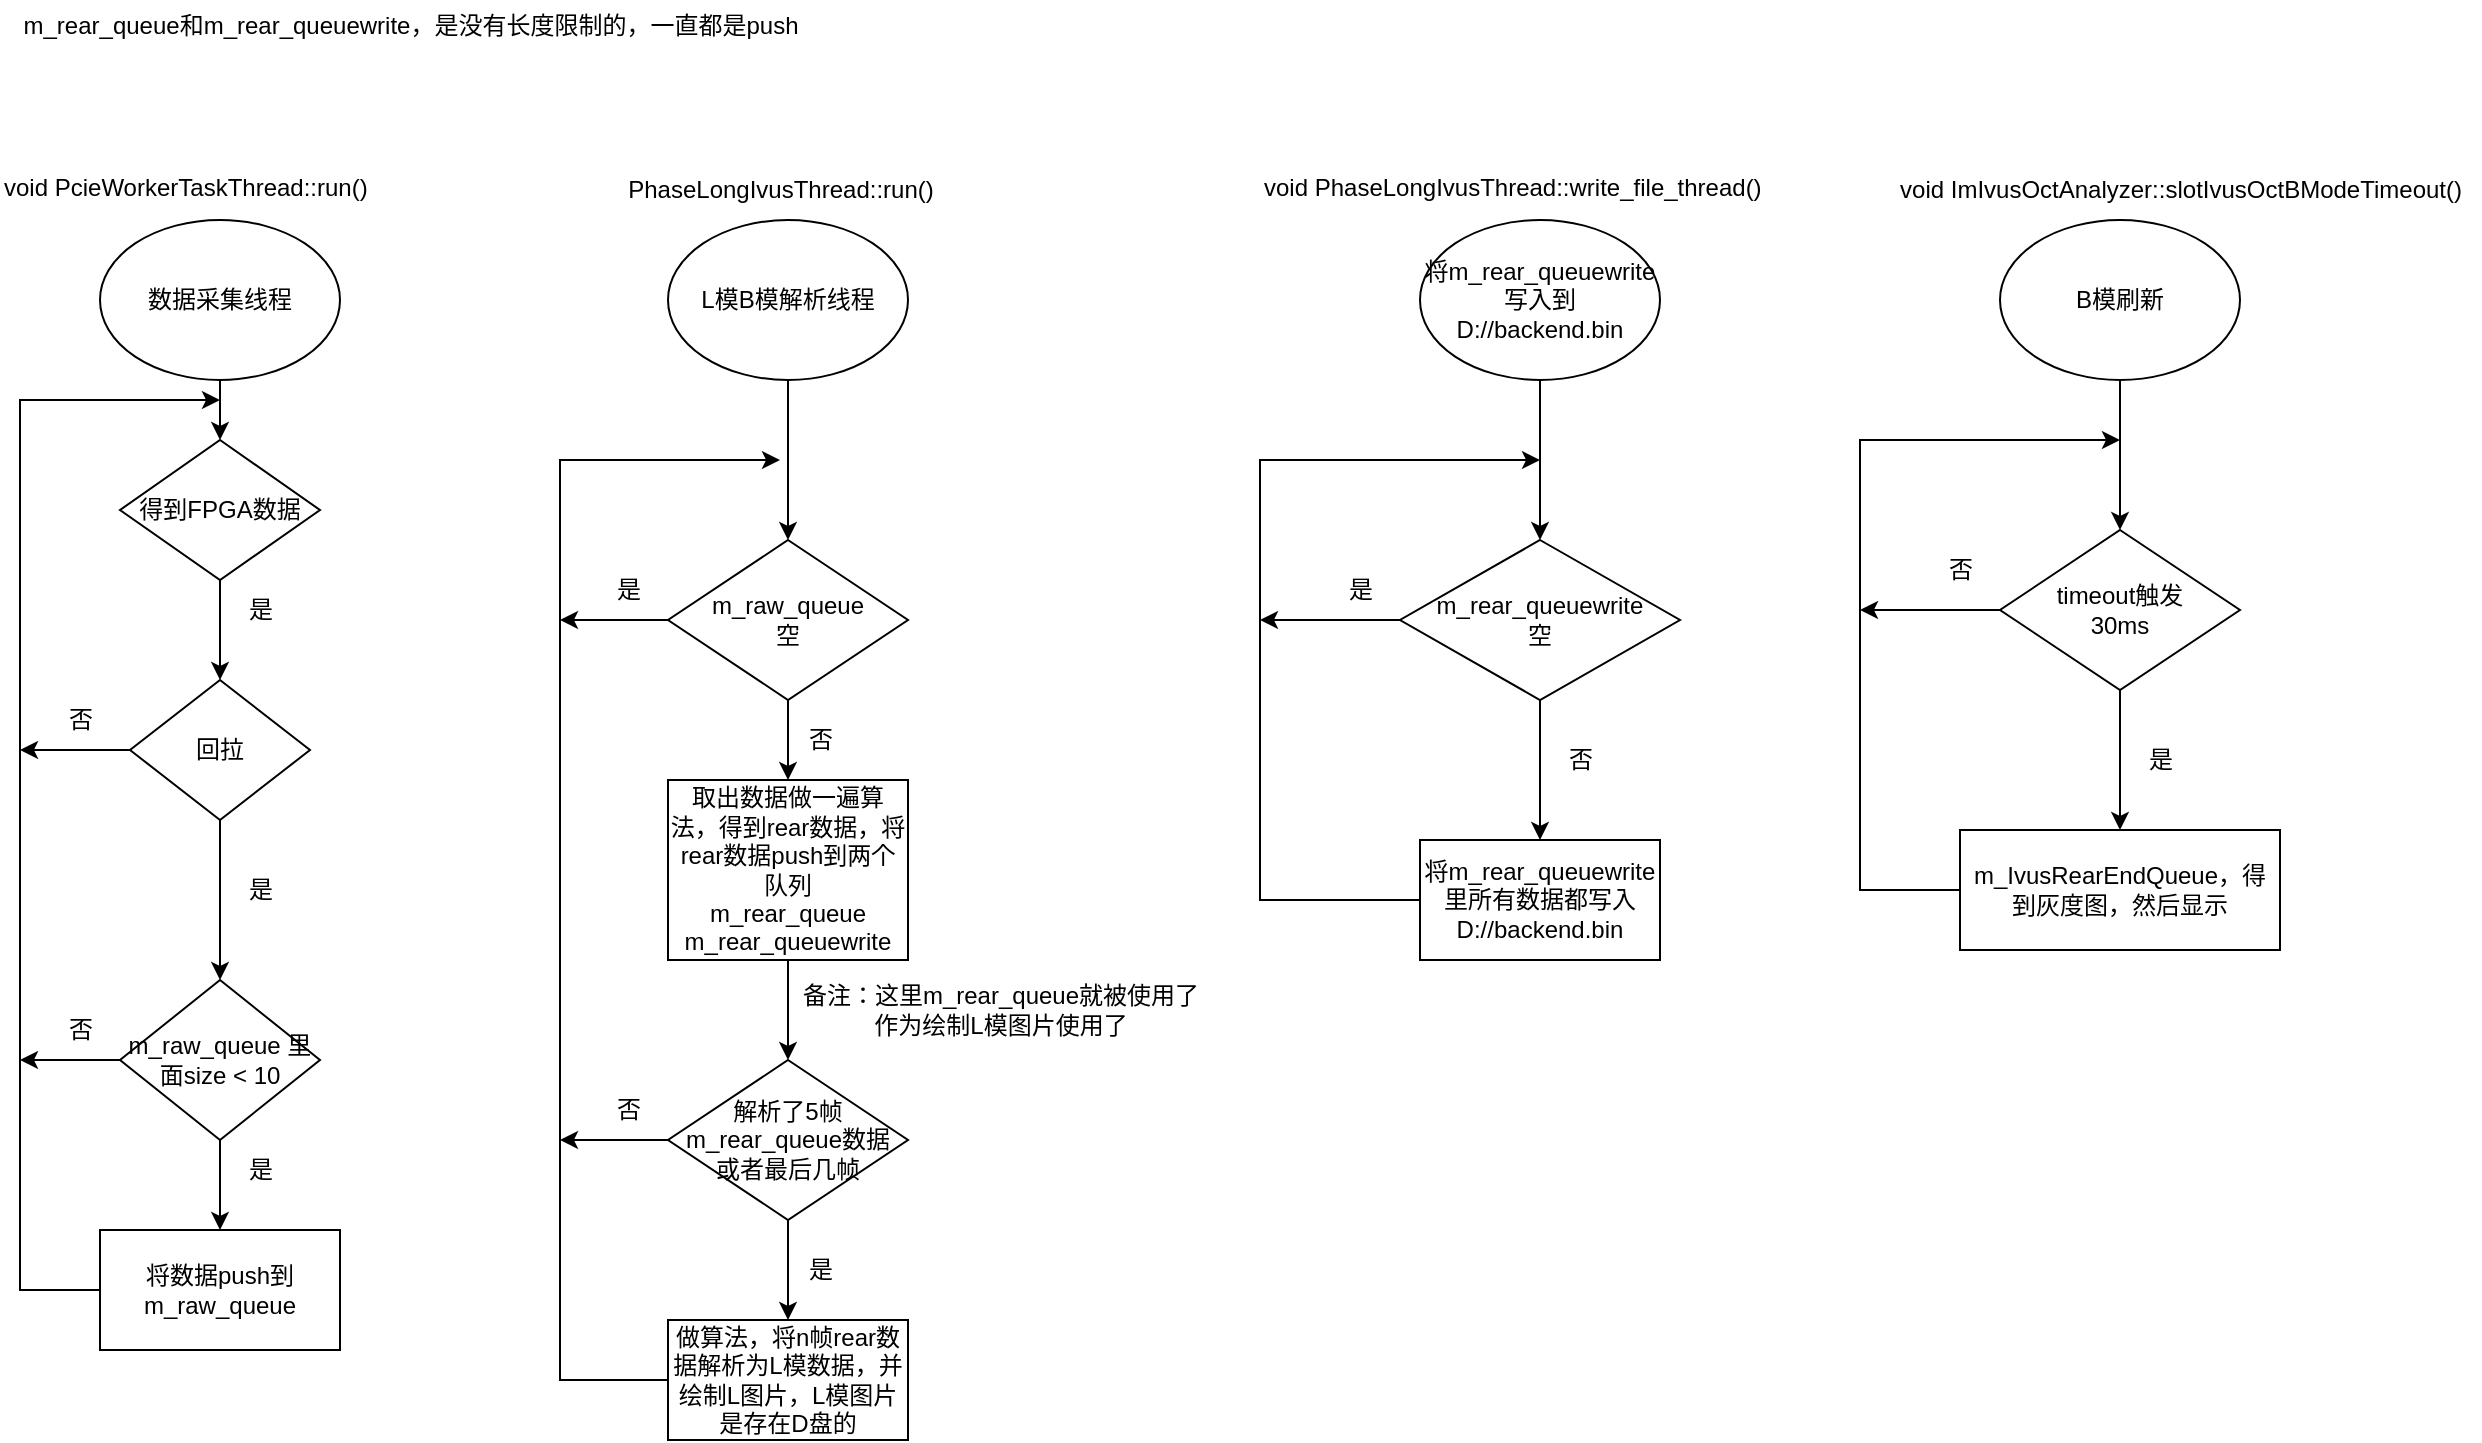 <mxfile version="20.8.20" type="github">
  <diagram name="第 1 页" id="8jlNIsnWA2ENxNNo2rSE">
    <mxGraphModel dx="1434" dy="708" grid="1" gridSize="10" guides="1" tooltips="1" connect="1" arrows="1" fold="1" page="0" pageScale="1" pageWidth="827" pageHeight="1169" math="0" shadow="0">
      <root>
        <mxCell id="0" />
        <mxCell id="1" parent="0" />
        <mxCell id="tGeUGz7FxUVsNur8womr-3" value="" style="edgeStyle=orthogonalEdgeStyle;rounded=0;orthogonalLoop=1;jettySize=auto;html=1;" edge="1" parent="1" source="tGeUGz7FxUVsNur8womr-1">
          <mxGeometry relative="1" as="geometry">
            <mxPoint x="190" y="220" as="targetPoint" />
          </mxGeometry>
        </mxCell>
        <mxCell id="tGeUGz7FxUVsNur8womr-1" value="数据采集线程" style="ellipse;whiteSpace=wrap;html=1;" vertex="1" parent="1">
          <mxGeometry x="130" y="110" width="120" height="80" as="geometry" />
        </mxCell>
        <mxCell id="tGeUGz7FxUVsNur8womr-8" value="" style="edgeStyle=orthogonalEdgeStyle;rounded=0;orthogonalLoop=1;jettySize=auto;html=1;" edge="1" parent="1" source="tGeUGz7FxUVsNur8womr-6">
          <mxGeometry relative="1" as="geometry">
            <mxPoint x="190" y="340" as="targetPoint" />
          </mxGeometry>
        </mxCell>
        <mxCell id="tGeUGz7FxUVsNur8womr-6" value="得到FPGA数据" style="rhombus;whiteSpace=wrap;html=1;" vertex="1" parent="1">
          <mxGeometry x="140" y="220" width="100" height="70" as="geometry" />
        </mxCell>
        <mxCell id="tGeUGz7FxUVsNur8womr-18" value="" style="edgeStyle=orthogonalEdgeStyle;rounded=0;orthogonalLoop=1;jettySize=auto;html=1;" edge="1" parent="1" source="tGeUGz7FxUVsNur8womr-9">
          <mxGeometry relative="1" as="geometry">
            <mxPoint x="190" y="490.0" as="targetPoint" />
          </mxGeometry>
        </mxCell>
        <mxCell id="tGeUGz7FxUVsNur8womr-30" style="edgeStyle=orthogonalEdgeStyle;rounded=0;orthogonalLoop=1;jettySize=auto;html=1;" edge="1" parent="1" source="tGeUGz7FxUVsNur8womr-9">
          <mxGeometry relative="1" as="geometry">
            <mxPoint x="90" y="375" as="targetPoint" />
          </mxGeometry>
        </mxCell>
        <mxCell id="tGeUGz7FxUVsNur8womr-9" value="回拉" style="rhombus;whiteSpace=wrap;html=1;" vertex="1" parent="1">
          <mxGeometry x="145" y="340" width="90" height="70" as="geometry" />
        </mxCell>
        <mxCell id="tGeUGz7FxUVsNur8womr-12" value="是" style="text;html=1;align=center;verticalAlign=middle;resizable=0;points=[];autosize=1;strokeColor=none;fillColor=none;" vertex="1" parent="1">
          <mxGeometry x="190" y="430" width="40" height="30" as="geometry" />
        </mxCell>
        <mxCell id="tGeUGz7FxUVsNur8womr-13" value="是" style="text;html=1;align=center;verticalAlign=middle;resizable=0;points=[];autosize=1;strokeColor=none;fillColor=none;" vertex="1" parent="1">
          <mxGeometry x="190" y="290" width="40" height="30" as="geometry" />
        </mxCell>
        <mxCell id="tGeUGz7FxUVsNur8womr-29" style="edgeStyle=orthogonalEdgeStyle;rounded=0;orthogonalLoop=1;jettySize=auto;html=1;" edge="1" parent="1" source="tGeUGz7FxUVsNur8womr-24">
          <mxGeometry relative="1" as="geometry">
            <mxPoint x="190" y="200" as="targetPoint" />
            <Array as="points">
              <mxPoint x="90" y="645" />
              <mxPoint x="90" y="200" />
            </Array>
          </mxGeometry>
        </mxCell>
        <mxCell id="tGeUGz7FxUVsNur8womr-24" value="将数据push到m_raw_queue" style="rounded=0;whiteSpace=wrap;html=1;" vertex="1" parent="1">
          <mxGeometry x="130" y="615" width="120" height="60" as="geometry" />
        </mxCell>
        <mxCell id="tGeUGz7FxUVsNur8womr-28" style="edgeStyle=orthogonalEdgeStyle;rounded=0;orthogonalLoop=1;jettySize=auto;html=1;entryX=0.5;entryY=0;entryDx=0;entryDy=0;" edge="1" parent="1" source="tGeUGz7FxUVsNur8womr-27" target="tGeUGz7FxUVsNur8womr-24">
          <mxGeometry relative="1" as="geometry" />
        </mxCell>
        <mxCell id="tGeUGz7FxUVsNur8womr-31" style="edgeStyle=orthogonalEdgeStyle;rounded=0;orthogonalLoop=1;jettySize=auto;html=1;" edge="1" parent="1" source="tGeUGz7FxUVsNur8womr-27">
          <mxGeometry relative="1" as="geometry">
            <mxPoint x="90" y="530" as="targetPoint" />
          </mxGeometry>
        </mxCell>
        <mxCell id="tGeUGz7FxUVsNur8womr-27" value="m_raw_queue 里面size &amp;lt; 10" style="rhombus;whiteSpace=wrap;html=1;" vertex="1" parent="1">
          <mxGeometry x="140" y="490" width="100" height="80" as="geometry" />
        </mxCell>
        <mxCell id="tGeUGz7FxUVsNur8womr-32" value="否" style="text;html=1;align=center;verticalAlign=middle;resizable=0;points=[];autosize=1;strokeColor=none;fillColor=none;" vertex="1" parent="1">
          <mxGeometry x="100" y="345" width="40" height="30" as="geometry" />
        </mxCell>
        <mxCell id="tGeUGz7FxUVsNur8womr-33" value="否" style="text;html=1;align=center;verticalAlign=middle;resizable=0;points=[];autosize=1;strokeColor=none;fillColor=none;" vertex="1" parent="1">
          <mxGeometry x="100" y="500" width="40" height="30" as="geometry" />
        </mxCell>
        <mxCell id="tGeUGz7FxUVsNur8womr-34" value="是" style="text;html=1;align=center;verticalAlign=middle;resizable=0;points=[];autosize=1;strokeColor=none;fillColor=none;" vertex="1" parent="1">
          <mxGeometry x="190" y="570" width="40" height="30" as="geometry" />
        </mxCell>
        <mxCell id="tGeUGz7FxUVsNur8womr-35" value="void PcieWorkerTaskThread::run()" style="text;whiteSpace=wrap;html=1;" vertex="1" parent="1">
          <mxGeometry x="80" y="80" width="220" height="40" as="geometry" />
        </mxCell>
        <mxCell id="tGeUGz7FxUVsNur8womr-36" value="PhaseLongIvusThread::run()" style="text;html=1;align=center;verticalAlign=middle;resizable=0;points=[];autosize=1;strokeColor=none;fillColor=none;" vertex="1" parent="1">
          <mxGeometry x="380" y="80" width="180" height="30" as="geometry" />
        </mxCell>
        <mxCell id="tGeUGz7FxUVsNur8womr-40" value="" style="edgeStyle=orthogonalEdgeStyle;rounded=0;orthogonalLoop=1;jettySize=auto;html=1;" edge="1" parent="1" source="tGeUGz7FxUVsNur8womr-37" target="tGeUGz7FxUVsNur8womr-39">
          <mxGeometry relative="1" as="geometry" />
        </mxCell>
        <mxCell id="tGeUGz7FxUVsNur8womr-37" value="L模B模解析线程" style="ellipse;whiteSpace=wrap;html=1;" vertex="1" parent="1">
          <mxGeometry x="414" y="110" width="120" height="80" as="geometry" />
        </mxCell>
        <mxCell id="tGeUGz7FxUVsNur8womr-42" value="" style="edgeStyle=orthogonalEdgeStyle;rounded=0;orthogonalLoop=1;jettySize=auto;html=1;" edge="1" parent="1" source="tGeUGz7FxUVsNur8womr-39" target="tGeUGz7FxUVsNur8womr-41">
          <mxGeometry relative="1" as="geometry" />
        </mxCell>
        <mxCell id="tGeUGz7FxUVsNur8womr-50" style="edgeStyle=orthogonalEdgeStyle;rounded=0;orthogonalLoop=1;jettySize=auto;html=1;exitX=0;exitY=0.5;exitDx=0;exitDy=0;" edge="1" parent="1" source="tGeUGz7FxUVsNur8womr-48">
          <mxGeometry relative="1" as="geometry">
            <mxPoint x="470" y="230" as="targetPoint" />
            <mxPoint x="360" y="760" as="sourcePoint" />
            <Array as="points">
              <mxPoint x="360" y="690" />
              <mxPoint x="360" y="230" />
            </Array>
          </mxGeometry>
        </mxCell>
        <mxCell id="tGeUGz7FxUVsNur8womr-53" style="edgeStyle=orthogonalEdgeStyle;rounded=0;orthogonalLoop=1;jettySize=auto;html=1;" edge="1" parent="1" source="tGeUGz7FxUVsNur8womr-39">
          <mxGeometry relative="1" as="geometry">
            <mxPoint x="360" y="310" as="targetPoint" />
          </mxGeometry>
        </mxCell>
        <mxCell id="tGeUGz7FxUVsNur8womr-39" value="m_raw_queue&lt;br&gt;空" style="rhombus;whiteSpace=wrap;html=1;" vertex="1" parent="1">
          <mxGeometry x="414" y="270" width="120" height="80" as="geometry" />
        </mxCell>
        <mxCell id="tGeUGz7FxUVsNur8womr-52" style="edgeStyle=orthogonalEdgeStyle;rounded=0;orthogonalLoop=1;jettySize=auto;html=1;entryX=0.5;entryY=0;entryDx=0;entryDy=0;" edge="1" parent="1" source="tGeUGz7FxUVsNur8womr-41" target="tGeUGz7FxUVsNur8womr-46">
          <mxGeometry relative="1" as="geometry">
            <Array as="points">
              <mxPoint x="474" y="530" />
              <mxPoint x="474" y="530" />
            </Array>
          </mxGeometry>
        </mxCell>
        <mxCell id="tGeUGz7FxUVsNur8womr-41" value="取出数据做一遍算法，得到rear数据，将rear数据push到两个队列&lt;br&gt;m_rear_queue&lt;br style=&quot;border-color: var(--border-color);&quot;&gt;m_rear_queuewrite" style="whiteSpace=wrap;html=1;" vertex="1" parent="1">
          <mxGeometry x="414" y="390" width="120" height="90" as="geometry" />
        </mxCell>
        <mxCell id="tGeUGz7FxUVsNur8womr-49" value="" style="edgeStyle=orthogonalEdgeStyle;rounded=0;orthogonalLoop=1;jettySize=auto;html=1;" edge="1" parent="1" source="tGeUGz7FxUVsNur8womr-46" target="tGeUGz7FxUVsNur8womr-48">
          <mxGeometry relative="1" as="geometry" />
        </mxCell>
        <mxCell id="tGeUGz7FxUVsNur8womr-51" style="edgeStyle=orthogonalEdgeStyle;rounded=0;orthogonalLoop=1;jettySize=auto;html=1;" edge="1" parent="1" source="tGeUGz7FxUVsNur8womr-46">
          <mxGeometry relative="1" as="geometry">
            <mxPoint x="360" y="570" as="targetPoint" />
          </mxGeometry>
        </mxCell>
        <mxCell id="tGeUGz7FxUVsNur8womr-46" value="解析了5帧m_rear_queue数据&lt;br&gt;或者最后几帧" style="rhombus;whiteSpace=wrap;html=1;" vertex="1" parent="1">
          <mxGeometry x="414" y="530" width="120" height="80" as="geometry" />
        </mxCell>
        <mxCell id="tGeUGz7FxUVsNur8womr-48" value="做算法，将n帧rear数据解析为L模数据，并绘制L图片，L模图片是存在D盘的" style="whiteSpace=wrap;html=1;" vertex="1" parent="1">
          <mxGeometry x="414" y="660" width="120" height="60" as="geometry" />
        </mxCell>
        <mxCell id="tGeUGz7FxUVsNur8womr-54" value="否" style="text;html=1;align=center;verticalAlign=middle;resizable=0;points=[];autosize=1;strokeColor=none;fillColor=none;" vertex="1" parent="1">
          <mxGeometry x="470" y="355" width="40" height="30" as="geometry" />
        </mxCell>
        <mxCell id="tGeUGz7FxUVsNur8womr-55" value="是" style="text;html=1;align=center;verticalAlign=middle;resizable=0;points=[];autosize=1;strokeColor=none;fillColor=none;" vertex="1" parent="1">
          <mxGeometry x="374" y="280" width="40" height="30" as="geometry" />
        </mxCell>
        <mxCell id="tGeUGz7FxUVsNur8womr-56" value="否" style="text;html=1;align=center;verticalAlign=middle;resizable=0;points=[];autosize=1;strokeColor=none;fillColor=none;" vertex="1" parent="1">
          <mxGeometry x="374" y="540" width="40" height="30" as="geometry" />
        </mxCell>
        <mxCell id="tGeUGz7FxUVsNur8womr-57" value="是" style="text;html=1;align=center;verticalAlign=middle;resizable=0;points=[];autosize=1;strokeColor=none;fillColor=none;" vertex="1" parent="1">
          <mxGeometry x="470" y="620" width="40" height="30" as="geometry" />
        </mxCell>
        <mxCell id="tGeUGz7FxUVsNur8womr-58" value="备注：这里m_rear_queue就被使用了&lt;br&gt;作为绘制L模图片使用了" style="text;html=1;align=center;verticalAlign=middle;resizable=0;points=[];autosize=1;strokeColor=none;fillColor=none;" vertex="1" parent="1">
          <mxGeometry x="470" y="485" width="220" height="40" as="geometry" />
        </mxCell>
        <mxCell id="tGeUGz7FxUVsNur8womr-59" value="void PhaseLongIvusThread::write_file_thread()" style="text;whiteSpace=wrap;html=1;" vertex="1" parent="1">
          <mxGeometry x="710" y="80" width="280" height="30" as="geometry" />
        </mxCell>
        <mxCell id="tGeUGz7FxUVsNur8womr-62" value="" style="edgeStyle=orthogonalEdgeStyle;rounded=0;orthogonalLoop=1;jettySize=auto;html=1;" edge="1" parent="1" source="tGeUGz7FxUVsNur8womr-60" target="tGeUGz7FxUVsNur8womr-61">
          <mxGeometry relative="1" as="geometry" />
        </mxCell>
        <mxCell id="tGeUGz7FxUVsNur8womr-60" value="将m_rear_queuewrite&lt;br&gt;写入到D://backend.bin" style="ellipse;whiteSpace=wrap;html=1;" vertex="1" parent="1">
          <mxGeometry x="790" y="110" width="120" height="80" as="geometry" />
        </mxCell>
        <mxCell id="tGeUGz7FxUVsNur8womr-64" value="" style="edgeStyle=orthogonalEdgeStyle;rounded=0;orthogonalLoop=1;jettySize=auto;html=1;" edge="1" parent="1" source="tGeUGz7FxUVsNur8womr-61" target="tGeUGz7FxUVsNur8womr-63">
          <mxGeometry relative="1" as="geometry" />
        </mxCell>
        <mxCell id="tGeUGz7FxUVsNur8womr-66" style="edgeStyle=orthogonalEdgeStyle;rounded=0;orthogonalLoop=1;jettySize=auto;html=1;" edge="1" parent="1" source="tGeUGz7FxUVsNur8womr-61">
          <mxGeometry relative="1" as="geometry">
            <mxPoint x="710" y="310" as="targetPoint" />
          </mxGeometry>
        </mxCell>
        <mxCell id="tGeUGz7FxUVsNur8womr-61" value="m_rear_queuewrite&lt;br&gt;空" style="rhombus;whiteSpace=wrap;html=1;" vertex="1" parent="1">
          <mxGeometry x="780" y="270" width="140" height="80" as="geometry" />
        </mxCell>
        <mxCell id="tGeUGz7FxUVsNur8womr-65" style="edgeStyle=orthogonalEdgeStyle;rounded=0;orthogonalLoop=1;jettySize=auto;html=1;" edge="1" parent="1" source="tGeUGz7FxUVsNur8womr-63">
          <mxGeometry relative="1" as="geometry">
            <mxPoint x="850" y="230" as="targetPoint" />
            <Array as="points">
              <mxPoint x="710" y="450" />
              <mxPoint x="710" y="230" />
            </Array>
          </mxGeometry>
        </mxCell>
        <mxCell id="tGeUGz7FxUVsNur8womr-63" value="将m_rear_queuewrite&lt;br&gt;里所有数据都写入&lt;br&gt;D://backend.bin" style="whiteSpace=wrap;html=1;" vertex="1" parent="1">
          <mxGeometry x="790" y="420" width="120" height="60" as="geometry" />
        </mxCell>
        <mxCell id="tGeUGz7FxUVsNur8womr-67" value="是" style="text;html=1;align=center;verticalAlign=middle;resizable=0;points=[];autosize=1;strokeColor=none;fillColor=none;" vertex="1" parent="1">
          <mxGeometry x="740" y="280" width="40" height="30" as="geometry" />
        </mxCell>
        <mxCell id="tGeUGz7FxUVsNur8womr-68" value="否" style="text;html=1;align=center;verticalAlign=middle;resizable=0;points=[];autosize=1;strokeColor=none;fillColor=none;" vertex="1" parent="1">
          <mxGeometry x="850" y="365" width="40" height="30" as="geometry" />
        </mxCell>
        <mxCell id="tGeUGz7FxUVsNur8womr-69" value="m_rear_queue和&lt;span style=&quot;&quot;&gt;m_rear_queuewrite，是没有长度限制的，一直都是push&lt;br&gt;&lt;br&gt;&lt;/span&gt;" style="text;html=1;align=center;verticalAlign=middle;resizable=0;points=[];autosize=1;strokeColor=none;fillColor=none;" vertex="1" parent="1">
          <mxGeometry x="80" width="410" height="40" as="geometry" />
        </mxCell>
        <mxCell id="tGeUGz7FxUVsNur8womr-78" value="" style="edgeStyle=orthogonalEdgeStyle;rounded=0;orthogonalLoop=1;jettySize=auto;html=1;" edge="1" parent="1" source="tGeUGz7FxUVsNur8womr-70" target="tGeUGz7FxUVsNur8womr-77">
          <mxGeometry relative="1" as="geometry" />
        </mxCell>
        <mxCell id="tGeUGz7FxUVsNur8womr-70" value="B模刷新" style="ellipse;whiteSpace=wrap;html=1;" vertex="1" parent="1">
          <mxGeometry x="1080" y="110" width="120" height="80" as="geometry" />
        </mxCell>
        <mxCell id="tGeUGz7FxUVsNur8womr-73" value="void ImIvusOctAnalyzer::slotIvusOctBModeTimeout()" style="text;html=1;align=center;verticalAlign=middle;resizable=0;points=[];autosize=1;strokeColor=none;fillColor=none;" vertex="1" parent="1">
          <mxGeometry x="1020" y="80" width="300" height="30" as="geometry" />
        </mxCell>
        <mxCell id="tGeUGz7FxUVsNur8womr-80" style="edgeStyle=orthogonalEdgeStyle;rounded=0;orthogonalLoop=1;jettySize=auto;html=1;" edge="1" parent="1" source="tGeUGz7FxUVsNur8womr-74">
          <mxGeometry relative="1" as="geometry">
            <mxPoint x="1140" y="220" as="targetPoint" />
            <Array as="points">
              <mxPoint x="1010" y="445" />
              <mxPoint x="1010" y="220" />
            </Array>
          </mxGeometry>
        </mxCell>
        <mxCell id="tGeUGz7FxUVsNur8womr-74" value="m_IvusRearEndQueue，得到灰度图，然后显示" style="whiteSpace=wrap;html=1;" vertex="1" parent="1">
          <mxGeometry x="1060" y="415" width="160" height="60" as="geometry" />
        </mxCell>
        <mxCell id="tGeUGz7FxUVsNur8womr-79" style="edgeStyle=orthogonalEdgeStyle;rounded=0;orthogonalLoop=1;jettySize=auto;html=1;entryX=0.5;entryY=0;entryDx=0;entryDy=0;" edge="1" parent="1" source="tGeUGz7FxUVsNur8womr-77" target="tGeUGz7FxUVsNur8womr-74">
          <mxGeometry relative="1" as="geometry" />
        </mxCell>
        <mxCell id="tGeUGz7FxUVsNur8womr-81" style="edgeStyle=orthogonalEdgeStyle;rounded=0;orthogonalLoop=1;jettySize=auto;html=1;exitX=0;exitY=0.5;exitDx=0;exitDy=0;" edge="1" parent="1" source="tGeUGz7FxUVsNur8womr-77">
          <mxGeometry relative="1" as="geometry">
            <mxPoint x="1010" y="305" as="targetPoint" />
          </mxGeometry>
        </mxCell>
        <mxCell id="tGeUGz7FxUVsNur8womr-77" value="timeout触发&lt;br&gt;30ms" style="rhombus;whiteSpace=wrap;html=1;" vertex="1" parent="1">
          <mxGeometry x="1080" y="265" width="120" height="80" as="geometry" />
        </mxCell>
        <mxCell id="tGeUGz7FxUVsNur8womr-82" value="是" style="text;html=1;align=center;verticalAlign=middle;resizable=0;points=[];autosize=1;strokeColor=none;fillColor=none;" vertex="1" parent="1">
          <mxGeometry x="1140" y="365" width="40" height="30" as="geometry" />
        </mxCell>
        <mxCell id="tGeUGz7FxUVsNur8womr-83" value="否" style="text;html=1;align=center;verticalAlign=middle;resizable=0;points=[];autosize=1;strokeColor=none;fillColor=none;" vertex="1" parent="1">
          <mxGeometry x="1040" y="270" width="40" height="30" as="geometry" />
        </mxCell>
      </root>
    </mxGraphModel>
  </diagram>
</mxfile>
